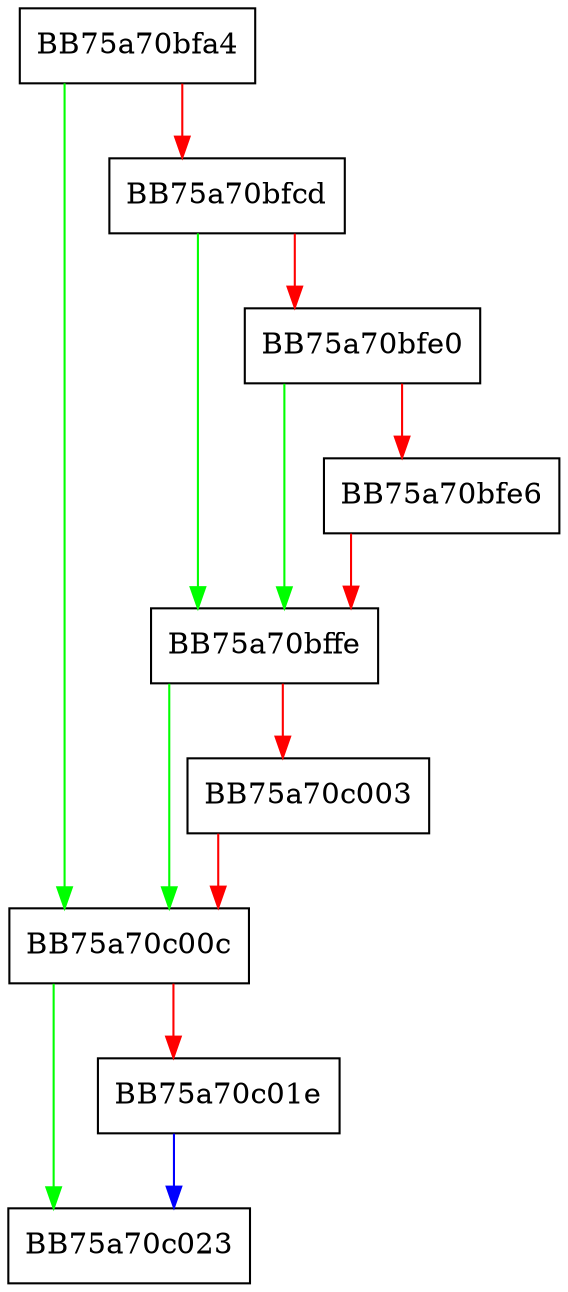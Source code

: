 digraph AddUniqueKey {
  node [shape="box"];
  graph [splines=ortho];
  BB75a70bfa4 -> BB75a70c00c [color="green"];
  BB75a70bfa4 -> BB75a70bfcd [color="red"];
  BB75a70bfcd -> BB75a70bffe [color="green"];
  BB75a70bfcd -> BB75a70bfe0 [color="red"];
  BB75a70bfe0 -> BB75a70bffe [color="green"];
  BB75a70bfe0 -> BB75a70bfe6 [color="red"];
  BB75a70bfe6 -> BB75a70bffe [color="red"];
  BB75a70bffe -> BB75a70c00c [color="green"];
  BB75a70bffe -> BB75a70c003 [color="red"];
  BB75a70c003 -> BB75a70c00c [color="red"];
  BB75a70c00c -> BB75a70c023 [color="green"];
  BB75a70c00c -> BB75a70c01e [color="red"];
  BB75a70c01e -> BB75a70c023 [color="blue"];
}